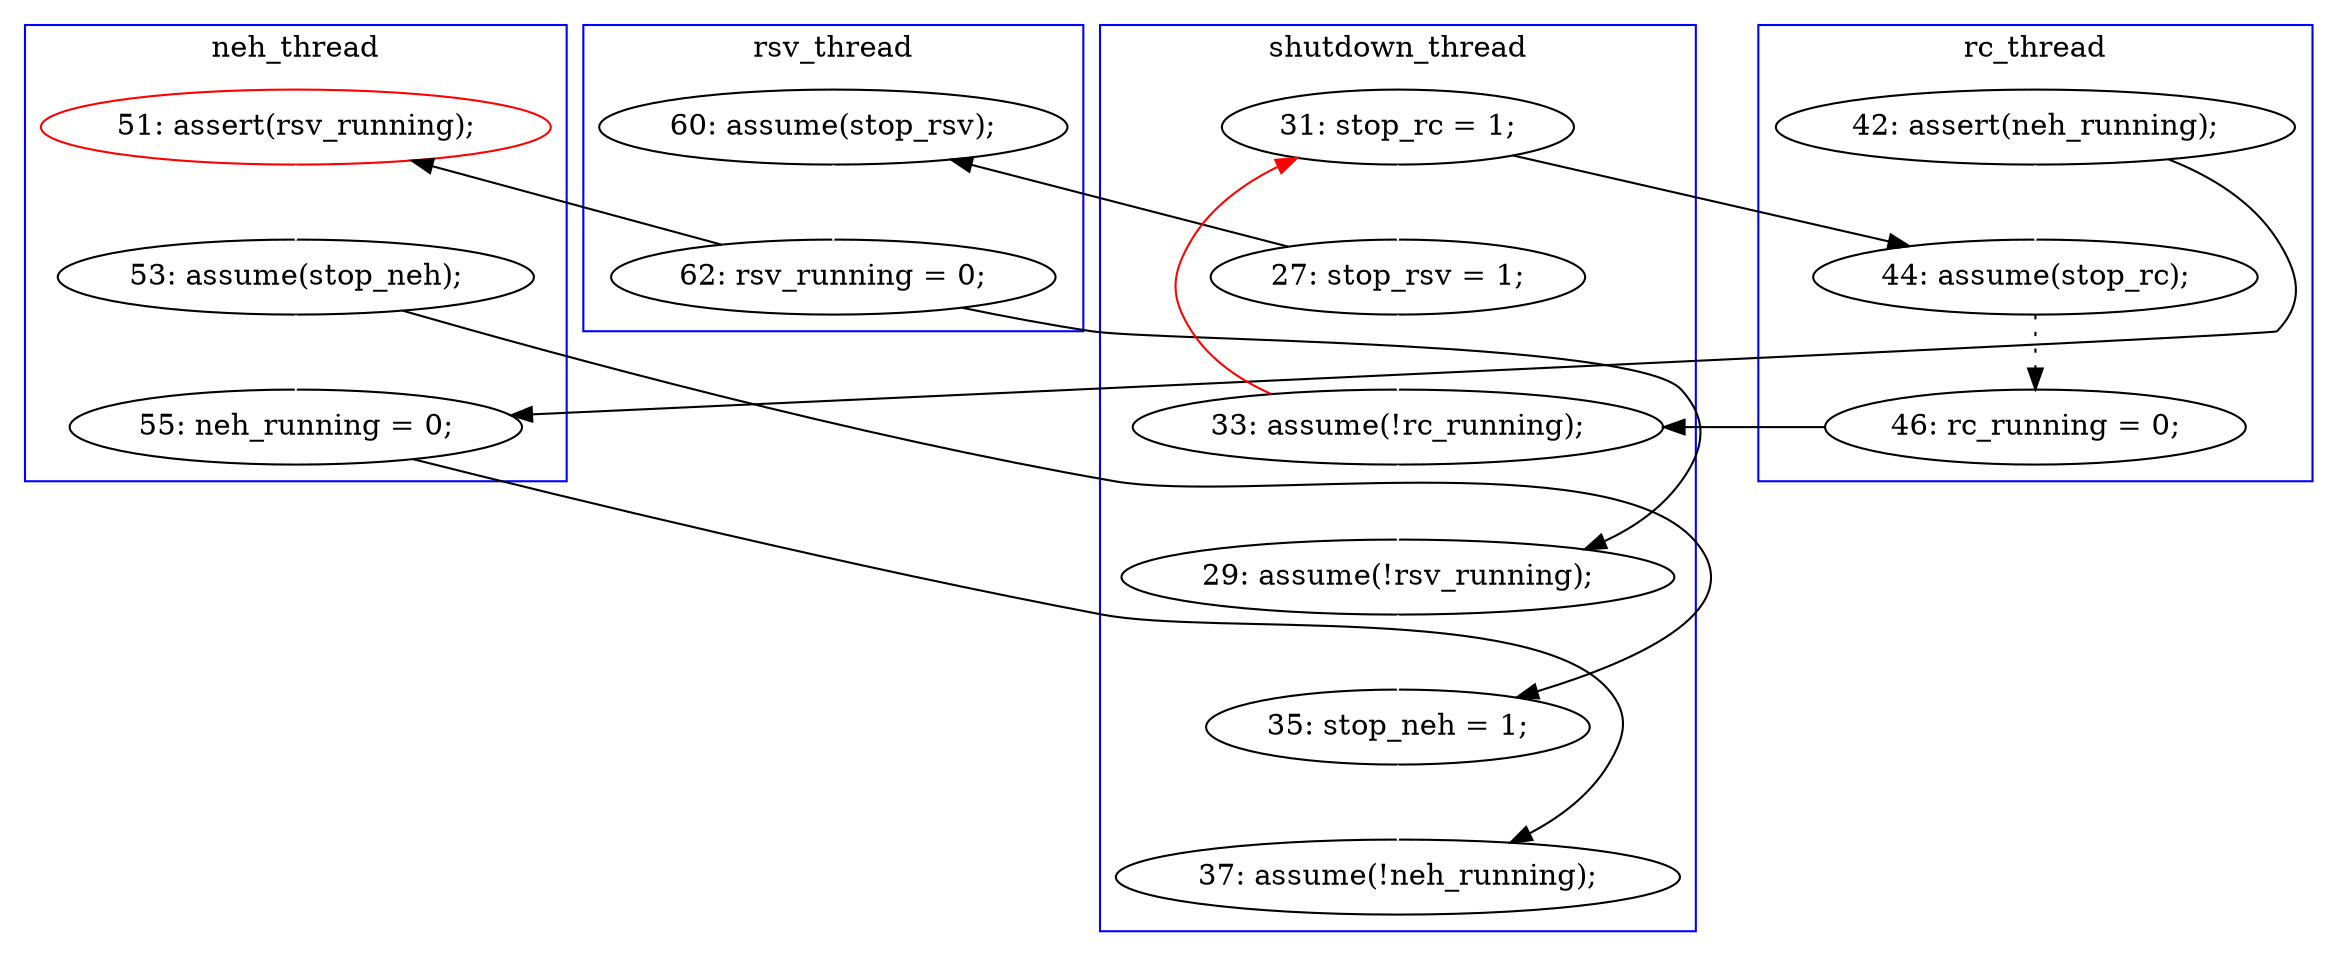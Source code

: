 digraph Counterexample {
	15 -> 20 [color = black, style = solid, constraint = false]
	21 -> 29 [color = black, style = solid, constraint = false]
	21 -> 26 [color = black, style = solid, constraint = false]
	32 -> 33 [color = black, style = solid, constraint = false]
	16 -> 17 [color = white, style = solid]
	25 -> 13 [color = red, style = solid, constraint = false]
	13 -> 15 [color = white, style = solid]
	29 -> 30 [color = white, style = solid]
	13 -> 17 [color = black, style = solid, constraint = false]
	17 -> 24 [color = black, style = dotted]
	30 -> 32 [color = white, style = solid]
	25 -> 26 [color = white, style = solid]
	15 -> 25 [color = white, style = solid]
	31 -> 33 [color = white, style = solid]
	24 -> 25 [color = black, style = solid, constraint = false]
	26 -> 31 [color = white, style = solid]
	30 -> 31 [color = black, style = solid, constraint = false]
	16 -> 32 [color = black, style = solid, constraint = false]
	20 -> 21 [color = white, style = solid]
	subgraph cluster4 {
		label = rsv_thread
		color = blue
		21  [label = "62: rsv_running = 0;"]
		20  [label = "60: assume(stop_rsv);"]
	}
	subgraph cluster2 {
		label = rc_thread
		color = blue
		16  [label = "42: assert(neh_running);"]
		24  [label = "46: rc_running = 0;"]
		17  [label = "44: assume(stop_rc);"]
	}
	subgraph cluster3 {
		label = neh_thread
		color = blue
		32  [label = "55: neh_running = 0;"]
		30  [label = "53: assume(stop_neh);"]
		29  [label = "51: assert(rsv_running);", color = red]
	}
	subgraph cluster1 {
		label = shutdown_thread
		color = blue
		31  [label = "35: stop_neh = 1;"]
		26  [label = "29: assume(!rsv_running);"]
		33  [label = "37: assume(!neh_running);"]
		25  [label = "33: assume(!rc_running);"]
		13  [label = "31: stop_rc = 1;"]
		15  [label = "27: stop_rsv = 1;"]
	}
}